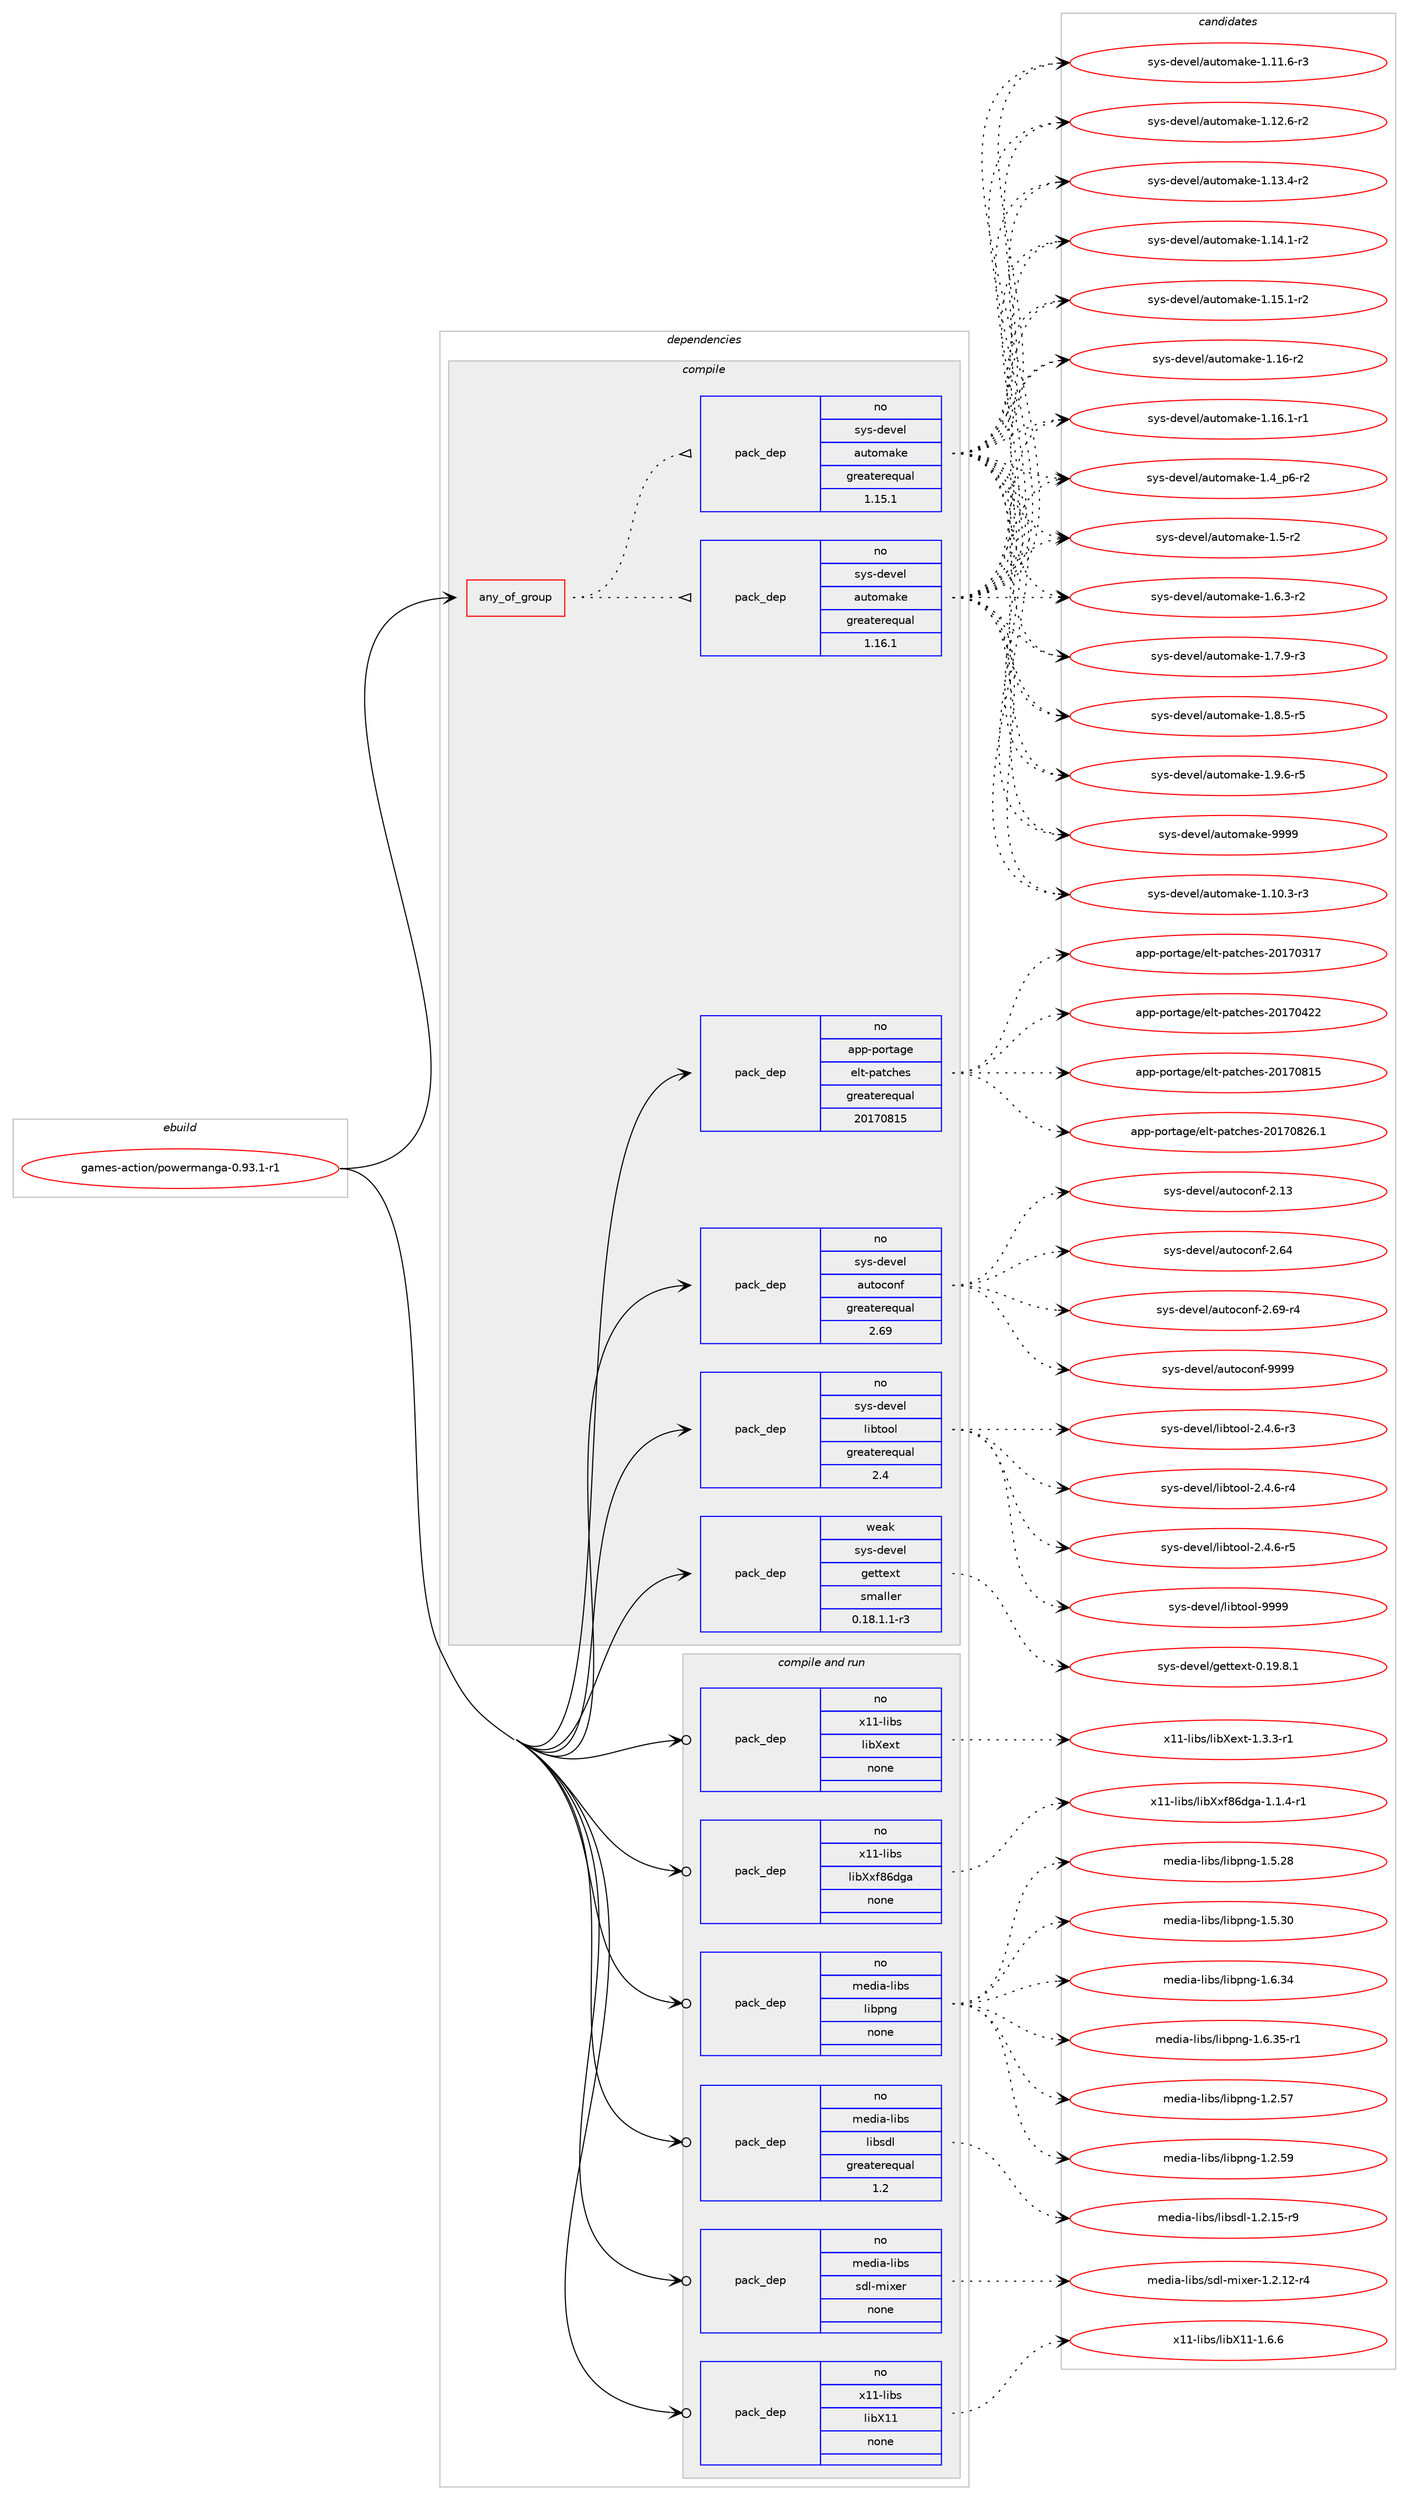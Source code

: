 digraph prolog {

# *************
# Graph options
# *************

newrank=true;
concentrate=true;
compound=true;
graph [rankdir=LR,fontname=Helvetica,fontsize=10,ranksep=1.5];#, ranksep=2.5, nodesep=0.2];
edge  [arrowhead=vee];
node  [fontname=Helvetica,fontsize=10];

# **********
# The ebuild
# **********

subgraph cluster_leftcol {
color=gray;
rank=same;
label=<<i>ebuild</i>>;
id [label="games-action/powermanga-0.93.1-r1", color=red, width=4, href="../games-action/powermanga-0.93.1-r1.svg"];
}

# ****************
# The dependencies
# ****************

subgraph cluster_midcol {
color=gray;
label=<<i>dependencies</i>>;
subgraph cluster_compile {
fillcolor="#eeeeee";
style=filled;
label=<<i>compile</i>>;
subgraph any133 {
dependency6694 [label=<<TABLE BORDER="0" CELLBORDER="1" CELLSPACING="0" CELLPADDING="4"><TR><TD CELLPADDING="10">any_of_group</TD></TR></TABLE>>, shape=none, color=red];subgraph pack5111 {
dependency6695 [label=<<TABLE BORDER="0" CELLBORDER="1" CELLSPACING="0" CELLPADDING="4" WIDTH="220"><TR><TD ROWSPAN="6" CELLPADDING="30">pack_dep</TD></TR><TR><TD WIDTH="110">no</TD></TR><TR><TD>sys-devel</TD></TR><TR><TD>automake</TD></TR><TR><TD>greaterequal</TD></TR><TR><TD>1.16.1</TD></TR></TABLE>>, shape=none, color=blue];
}
dependency6694:e -> dependency6695:w [weight=20,style="dotted",arrowhead="oinv"];
subgraph pack5112 {
dependency6696 [label=<<TABLE BORDER="0" CELLBORDER="1" CELLSPACING="0" CELLPADDING="4" WIDTH="220"><TR><TD ROWSPAN="6" CELLPADDING="30">pack_dep</TD></TR><TR><TD WIDTH="110">no</TD></TR><TR><TD>sys-devel</TD></TR><TR><TD>automake</TD></TR><TR><TD>greaterequal</TD></TR><TR><TD>1.15.1</TD></TR></TABLE>>, shape=none, color=blue];
}
dependency6694:e -> dependency6696:w [weight=20,style="dotted",arrowhead="oinv"];
}
id:e -> dependency6694:w [weight=20,style="solid",arrowhead="vee"];
subgraph pack5113 {
dependency6697 [label=<<TABLE BORDER="0" CELLBORDER="1" CELLSPACING="0" CELLPADDING="4" WIDTH="220"><TR><TD ROWSPAN="6" CELLPADDING="30">pack_dep</TD></TR><TR><TD WIDTH="110">no</TD></TR><TR><TD>app-portage</TD></TR><TR><TD>elt-patches</TD></TR><TR><TD>greaterequal</TD></TR><TR><TD>20170815</TD></TR></TABLE>>, shape=none, color=blue];
}
id:e -> dependency6697:w [weight=20,style="solid",arrowhead="vee"];
subgraph pack5114 {
dependency6698 [label=<<TABLE BORDER="0" CELLBORDER="1" CELLSPACING="0" CELLPADDING="4" WIDTH="220"><TR><TD ROWSPAN="6" CELLPADDING="30">pack_dep</TD></TR><TR><TD WIDTH="110">no</TD></TR><TR><TD>sys-devel</TD></TR><TR><TD>autoconf</TD></TR><TR><TD>greaterequal</TD></TR><TR><TD>2.69</TD></TR></TABLE>>, shape=none, color=blue];
}
id:e -> dependency6698:w [weight=20,style="solid",arrowhead="vee"];
subgraph pack5115 {
dependency6699 [label=<<TABLE BORDER="0" CELLBORDER="1" CELLSPACING="0" CELLPADDING="4" WIDTH="220"><TR><TD ROWSPAN="6" CELLPADDING="30">pack_dep</TD></TR><TR><TD WIDTH="110">no</TD></TR><TR><TD>sys-devel</TD></TR><TR><TD>libtool</TD></TR><TR><TD>greaterequal</TD></TR><TR><TD>2.4</TD></TR></TABLE>>, shape=none, color=blue];
}
id:e -> dependency6699:w [weight=20,style="solid",arrowhead="vee"];
subgraph pack5116 {
dependency6700 [label=<<TABLE BORDER="0" CELLBORDER="1" CELLSPACING="0" CELLPADDING="4" WIDTH="220"><TR><TD ROWSPAN="6" CELLPADDING="30">pack_dep</TD></TR><TR><TD WIDTH="110">weak</TD></TR><TR><TD>sys-devel</TD></TR><TR><TD>gettext</TD></TR><TR><TD>smaller</TD></TR><TR><TD>0.18.1.1-r3</TD></TR></TABLE>>, shape=none, color=blue];
}
id:e -> dependency6700:w [weight=20,style="solid",arrowhead="vee"];
}
subgraph cluster_compileandrun {
fillcolor="#eeeeee";
style=filled;
label=<<i>compile and run</i>>;
subgraph pack5117 {
dependency6701 [label=<<TABLE BORDER="0" CELLBORDER="1" CELLSPACING="0" CELLPADDING="4" WIDTH="220"><TR><TD ROWSPAN="6" CELLPADDING="30">pack_dep</TD></TR><TR><TD WIDTH="110">no</TD></TR><TR><TD>media-libs</TD></TR><TR><TD>libpng</TD></TR><TR><TD>none</TD></TR><TR><TD></TD></TR></TABLE>>, shape=none, color=blue];
}
id:e -> dependency6701:w [weight=20,style="solid",arrowhead="odotvee"];
subgraph pack5118 {
dependency6702 [label=<<TABLE BORDER="0" CELLBORDER="1" CELLSPACING="0" CELLPADDING="4" WIDTH="220"><TR><TD ROWSPAN="6" CELLPADDING="30">pack_dep</TD></TR><TR><TD WIDTH="110">no</TD></TR><TR><TD>media-libs</TD></TR><TR><TD>libsdl</TD></TR><TR><TD>greaterequal</TD></TR><TR><TD>1.2</TD></TR></TABLE>>, shape=none, color=blue];
}
id:e -> dependency6702:w [weight=20,style="solid",arrowhead="odotvee"];
subgraph pack5119 {
dependency6703 [label=<<TABLE BORDER="0" CELLBORDER="1" CELLSPACING="0" CELLPADDING="4" WIDTH="220"><TR><TD ROWSPAN="6" CELLPADDING="30">pack_dep</TD></TR><TR><TD WIDTH="110">no</TD></TR><TR><TD>media-libs</TD></TR><TR><TD>sdl-mixer</TD></TR><TR><TD>none</TD></TR><TR><TD></TD></TR></TABLE>>, shape=none, color=blue];
}
id:e -> dependency6703:w [weight=20,style="solid",arrowhead="odotvee"];
subgraph pack5120 {
dependency6704 [label=<<TABLE BORDER="0" CELLBORDER="1" CELLSPACING="0" CELLPADDING="4" WIDTH="220"><TR><TD ROWSPAN="6" CELLPADDING="30">pack_dep</TD></TR><TR><TD WIDTH="110">no</TD></TR><TR><TD>x11-libs</TD></TR><TR><TD>libX11</TD></TR><TR><TD>none</TD></TR><TR><TD></TD></TR></TABLE>>, shape=none, color=blue];
}
id:e -> dependency6704:w [weight=20,style="solid",arrowhead="odotvee"];
subgraph pack5121 {
dependency6705 [label=<<TABLE BORDER="0" CELLBORDER="1" CELLSPACING="0" CELLPADDING="4" WIDTH="220"><TR><TD ROWSPAN="6" CELLPADDING="30">pack_dep</TD></TR><TR><TD WIDTH="110">no</TD></TR><TR><TD>x11-libs</TD></TR><TR><TD>libXext</TD></TR><TR><TD>none</TD></TR><TR><TD></TD></TR></TABLE>>, shape=none, color=blue];
}
id:e -> dependency6705:w [weight=20,style="solid",arrowhead="odotvee"];
subgraph pack5122 {
dependency6706 [label=<<TABLE BORDER="0" CELLBORDER="1" CELLSPACING="0" CELLPADDING="4" WIDTH="220"><TR><TD ROWSPAN="6" CELLPADDING="30">pack_dep</TD></TR><TR><TD WIDTH="110">no</TD></TR><TR><TD>x11-libs</TD></TR><TR><TD>libXxf86dga</TD></TR><TR><TD>none</TD></TR><TR><TD></TD></TR></TABLE>>, shape=none, color=blue];
}
id:e -> dependency6706:w [weight=20,style="solid",arrowhead="odotvee"];
}
subgraph cluster_run {
fillcolor="#eeeeee";
style=filled;
label=<<i>run</i>>;
}
}

# **************
# The candidates
# **************

subgraph cluster_choices {
rank=same;
color=gray;
label=<<i>candidates</i>>;

subgraph choice5111 {
color=black;
nodesep=1;
choice11512111545100101118101108479711711611110997107101454946494846514511451 [label="sys-devel/automake-1.10.3-r3", color=red, width=4,href="../sys-devel/automake-1.10.3-r3.svg"];
choice11512111545100101118101108479711711611110997107101454946494946544511451 [label="sys-devel/automake-1.11.6-r3", color=red, width=4,href="../sys-devel/automake-1.11.6-r3.svg"];
choice11512111545100101118101108479711711611110997107101454946495046544511450 [label="sys-devel/automake-1.12.6-r2", color=red, width=4,href="../sys-devel/automake-1.12.6-r2.svg"];
choice11512111545100101118101108479711711611110997107101454946495146524511450 [label="sys-devel/automake-1.13.4-r2", color=red, width=4,href="../sys-devel/automake-1.13.4-r2.svg"];
choice11512111545100101118101108479711711611110997107101454946495246494511450 [label="sys-devel/automake-1.14.1-r2", color=red, width=4,href="../sys-devel/automake-1.14.1-r2.svg"];
choice11512111545100101118101108479711711611110997107101454946495346494511450 [label="sys-devel/automake-1.15.1-r2", color=red, width=4,href="../sys-devel/automake-1.15.1-r2.svg"];
choice1151211154510010111810110847971171161111099710710145494649544511450 [label="sys-devel/automake-1.16-r2", color=red, width=4,href="../sys-devel/automake-1.16-r2.svg"];
choice11512111545100101118101108479711711611110997107101454946495446494511449 [label="sys-devel/automake-1.16.1-r1", color=red, width=4,href="../sys-devel/automake-1.16.1-r1.svg"];
choice115121115451001011181011084797117116111109971071014549465295112544511450 [label="sys-devel/automake-1.4_p6-r2", color=red, width=4,href="../sys-devel/automake-1.4_p6-r2.svg"];
choice11512111545100101118101108479711711611110997107101454946534511450 [label="sys-devel/automake-1.5-r2", color=red, width=4,href="../sys-devel/automake-1.5-r2.svg"];
choice115121115451001011181011084797117116111109971071014549465446514511450 [label="sys-devel/automake-1.6.3-r2", color=red, width=4,href="../sys-devel/automake-1.6.3-r2.svg"];
choice115121115451001011181011084797117116111109971071014549465546574511451 [label="sys-devel/automake-1.7.9-r3", color=red, width=4,href="../sys-devel/automake-1.7.9-r3.svg"];
choice115121115451001011181011084797117116111109971071014549465646534511453 [label="sys-devel/automake-1.8.5-r5", color=red, width=4,href="../sys-devel/automake-1.8.5-r5.svg"];
choice115121115451001011181011084797117116111109971071014549465746544511453 [label="sys-devel/automake-1.9.6-r5", color=red, width=4,href="../sys-devel/automake-1.9.6-r5.svg"];
choice115121115451001011181011084797117116111109971071014557575757 [label="sys-devel/automake-9999", color=red, width=4,href="../sys-devel/automake-9999.svg"];
dependency6695:e -> choice11512111545100101118101108479711711611110997107101454946494846514511451:w [style=dotted,weight="100"];
dependency6695:e -> choice11512111545100101118101108479711711611110997107101454946494946544511451:w [style=dotted,weight="100"];
dependency6695:e -> choice11512111545100101118101108479711711611110997107101454946495046544511450:w [style=dotted,weight="100"];
dependency6695:e -> choice11512111545100101118101108479711711611110997107101454946495146524511450:w [style=dotted,weight="100"];
dependency6695:e -> choice11512111545100101118101108479711711611110997107101454946495246494511450:w [style=dotted,weight="100"];
dependency6695:e -> choice11512111545100101118101108479711711611110997107101454946495346494511450:w [style=dotted,weight="100"];
dependency6695:e -> choice1151211154510010111810110847971171161111099710710145494649544511450:w [style=dotted,weight="100"];
dependency6695:e -> choice11512111545100101118101108479711711611110997107101454946495446494511449:w [style=dotted,weight="100"];
dependency6695:e -> choice115121115451001011181011084797117116111109971071014549465295112544511450:w [style=dotted,weight="100"];
dependency6695:e -> choice11512111545100101118101108479711711611110997107101454946534511450:w [style=dotted,weight="100"];
dependency6695:e -> choice115121115451001011181011084797117116111109971071014549465446514511450:w [style=dotted,weight="100"];
dependency6695:e -> choice115121115451001011181011084797117116111109971071014549465546574511451:w [style=dotted,weight="100"];
dependency6695:e -> choice115121115451001011181011084797117116111109971071014549465646534511453:w [style=dotted,weight="100"];
dependency6695:e -> choice115121115451001011181011084797117116111109971071014549465746544511453:w [style=dotted,weight="100"];
dependency6695:e -> choice115121115451001011181011084797117116111109971071014557575757:w [style=dotted,weight="100"];
}
subgraph choice5112 {
color=black;
nodesep=1;
choice11512111545100101118101108479711711611110997107101454946494846514511451 [label="sys-devel/automake-1.10.3-r3", color=red, width=4,href="../sys-devel/automake-1.10.3-r3.svg"];
choice11512111545100101118101108479711711611110997107101454946494946544511451 [label="sys-devel/automake-1.11.6-r3", color=red, width=4,href="../sys-devel/automake-1.11.6-r3.svg"];
choice11512111545100101118101108479711711611110997107101454946495046544511450 [label="sys-devel/automake-1.12.6-r2", color=red, width=4,href="../sys-devel/automake-1.12.6-r2.svg"];
choice11512111545100101118101108479711711611110997107101454946495146524511450 [label="sys-devel/automake-1.13.4-r2", color=red, width=4,href="../sys-devel/automake-1.13.4-r2.svg"];
choice11512111545100101118101108479711711611110997107101454946495246494511450 [label="sys-devel/automake-1.14.1-r2", color=red, width=4,href="../sys-devel/automake-1.14.1-r2.svg"];
choice11512111545100101118101108479711711611110997107101454946495346494511450 [label="sys-devel/automake-1.15.1-r2", color=red, width=4,href="../sys-devel/automake-1.15.1-r2.svg"];
choice1151211154510010111810110847971171161111099710710145494649544511450 [label="sys-devel/automake-1.16-r2", color=red, width=4,href="../sys-devel/automake-1.16-r2.svg"];
choice11512111545100101118101108479711711611110997107101454946495446494511449 [label="sys-devel/automake-1.16.1-r1", color=red, width=4,href="../sys-devel/automake-1.16.1-r1.svg"];
choice115121115451001011181011084797117116111109971071014549465295112544511450 [label="sys-devel/automake-1.4_p6-r2", color=red, width=4,href="../sys-devel/automake-1.4_p6-r2.svg"];
choice11512111545100101118101108479711711611110997107101454946534511450 [label="sys-devel/automake-1.5-r2", color=red, width=4,href="../sys-devel/automake-1.5-r2.svg"];
choice115121115451001011181011084797117116111109971071014549465446514511450 [label="sys-devel/automake-1.6.3-r2", color=red, width=4,href="../sys-devel/automake-1.6.3-r2.svg"];
choice115121115451001011181011084797117116111109971071014549465546574511451 [label="sys-devel/automake-1.7.9-r3", color=red, width=4,href="../sys-devel/automake-1.7.9-r3.svg"];
choice115121115451001011181011084797117116111109971071014549465646534511453 [label="sys-devel/automake-1.8.5-r5", color=red, width=4,href="../sys-devel/automake-1.8.5-r5.svg"];
choice115121115451001011181011084797117116111109971071014549465746544511453 [label="sys-devel/automake-1.9.6-r5", color=red, width=4,href="../sys-devel/automake-1.9.6-r5.svg"];
choice115121115451001011181011084797117116111109971071014557575757 [label="sys-devel/automake-9999", color=red, width=4,href="../sys-devel/automake-9999.svg"];
dependency6696:e -> choice11512111545100101118101108479711711611110997107101454946494846514511451:w [style=dotted,weight="100"];
dependency6696:e -> choice11512111545100101118101108479711711611110997107101454946494946544511451:w [style=dotted,weight="100"];
dependency6696:e -> choice11512111545100101118101108479711711611110997107101454946495046544511450:w [style=dotted,weight="100"];
dependency6696:e -> choice11512111545100101118101108479711711611110997107101454946495146524511450:w [style=dotted,weight="100"];
dependency6696:e -> choice11512111545100101118101108479711711611110997107101454946495246494511450:w [style=dotted,weight="100"];
dependency6696:e -> choice11512111545100101118101108479711711611110997107101454946495346494511450:w [style=dotted,weight="100"];
dependency6696:e -> choice1151211154510010111810110847971171161111099710710145494649544511450:w [style=dotted,weight="100"];
dependency6696:e -> choice11512111545100101118101108479711711611110997107101454946495446494511449:w [style=dotted,weight="100"];
dependency6696:e -> choice115121115451001011181011084797117116111109971071014549465295112544511450:w [style=dotted,weight="100"];
dependency6696:e -> choice11512111545100101118101108479711711611110997107101454946534511450:w [style=dotted,weight="100"];
dependency6696:e -> choice115121115451001011181011084797117116111109971071014549465446514511450:w [style=dotted,weight="100"];
dependency6696:e -> choice115121115451001011181011084797117116111109971071014549465546574511451:w [style=dotted,weight="100"];
dependency6696:e -> choice115121115451001011181011084797117116111109971071014549465646534511453:w [style=dotted,weight="100"];
dependency6696:e -> choice115121115451001011181011084797117116111109971071014549465746544511453:w [style=dotted,weight="100"];
dependency6696:e -> choice115121115451001011181011084797117116111109971071014557575757:w [style=dotted,weight="100"];
}
subgraph choice5113 {
color=black;
nodesep=1;
choice97112112451121111141169710310147101108116451129711699104101115455048495548514955 [label="app-portage/elt-patches-20170317", color=red, width=4,href="../app-portage/elt-patches-20170317.svg"];
choice97112112451121111141169710310147101108116451129711699104101115455048495548525050 [label="app-portage/elt-patches-20170422", color=red, width=4,href="../app-portage/elt-patches-20170422.svg"];
choice97112112451121111141169710310147101108116451129711699104101115455048495548564953 [label="app-portage/elt-patches-20170815", color=red, width=4,href="../app-portage/elt-patches-20170815.svg"];
choice971121124511211111411697103101471011081164511297116991041011154550484955485650544649 [label="app-portage/elt-patches-20170826.1", color=red, width=4,href="../app-portage/elt-patches-20170826.1.svg"];
dependency6697:e -> choice97112112451121111141169710310147101108116451129711699104101115455048495548514955:w [style=dotted,weight="100"];
dependency6697:e -> choice97112112451121111141169710310147101108116451129711699104101115455048495548525050:w [style=dotted,weight="100"];
dependency6697:e -> choice97112112451121111141169710310147101108116451129711699104101115455048495548564953:w [style=dotted,weight="100"];
dependency6697:e -> choice971121124511211111411697103101471011081164511297116991041011154550484955485650544649:w [style=dotted,weight="100"];
}
subgraph choice5114 {
color=black;
nodesep=1;
choice115121115451001011181011084797117116111991111101024550464951 [label="sys-devel/autoconf-2.13", color=red, width=4,href="../sys-devel/autoconf-2.13.svg"];
choice115121115451001011181011084797117116111991111101024550465452 [label="sys-devel/autoconf-2.64", color=red, width=4,href="../sys-devel/autoconf-2.64.svg"];
choice1151211154510010111810110847971171161119911111010245504654574511452 [label="sys-devel/autoconf-2.69-r4", color=red, width=4,href="../sys-devel/autoconf-2.69-r4.svg"];
choice115121115451001011181011084797117116111991111101024557575757 [label="sys-devel/autoconf-9999", color=red, width=4,href="../sys-devel/autoconf-9999.svg"];
dependency6698:e -> choice115121115451001011181011084797117116111991111101024550464951:w [style=dotted,weight="100"];
dependency6698:e -> choice115121115451001011181011084797117116111991111101024550465452:w [style=dotted,weight="100"];
dependency6698:e -> choice1151211154510010111810110847971171161119911111010245504654574511452:w [style=dotted,weight="100"];
dependency6698:e -> choice115121115451001011181011084797117116111991111101024557575757:w [style=dotted,weight="100"];
}
subgraph choice5115 {
color=black;
nodesep=1;
choice1151211154510010111810110847108105981161111111084550465246544511451 [label="sys-devel/libtool-2.4.6-r3", color=red, width=4,href="../sys-devel/libtool-2.4.6-r3.svg"];
choice1151211154510010111810110847108105981161111111084550465246544511452 [label="sys-devel/libtool-2.4.6-r4", color=red, width=4,href="../sys-devel/libtool-2.4.6-r4.svg"];
choice1151211154510010111810110847108105981161111111084550465246544511453 [label="sys-devel/libtool-2.4.6-r5", color=red, width=4,href="../sys-devel/libtool-2.4.6-r5.svg"];
choice1151211154510010111810110847108105981161111111084557575757 [label="sys-devel/libtool-9999", color=red, width=4,href="../sys-devel/libtool-9999.svg"];
dependency6699:e -> choice1151211154510010111810110847108105981161111111084550465246544511451:w [style=dotted,weight="100"];
dependency6699:e -> choice1151211154510010111810110847108105981161111111084550465246544511452:w [style=dotted,weight="100"];
dependency6699:e -> choice1151211154510010111810110847108105981161111111084550465246544511453:w [style=dotted,weight="100"];
dependency6699:e -> choice1151211154510010111810110847108105981161111111084557575757:w [style=dotted,weight="100"];
}
subgraph choice5116 {
color=black;
nodesep=1;
choice1151211154510010111810110847103101116116101120116454846495746564649 [label="sys-devel/gettext-0.19.8.1", color=red, width=4,href="../sys-devel/gettext-0.19.8.1.svg"];
dependency6700:e -> choice1151211154510010111810110847103101116116101120116454846495746564649:w [style=dotted,weight="100"];
}
subgraph choice5117 {
color=black;
nodesep=1;
choice109101100105974510810598115471081059811211010345494650465355 [label="media-libs/libpng-1.2.57", color=red, width=4,href="../media-libs/libpng-1.2.57.svg"];
choice109101100105974510810598115471081059811211010345494650465357 [label="media-libs/libpng-1.2.59", color=red, width=4,href="../media-libs/libpng-1.2.59.svg"];
choice109101100105974510810598115471081059811211010345494653465056 [label="media-libs/libpng-1.5.28", color=red, width=4,href="../media-libs/libpng-1.5.28.svg"];
choice109101100105974510810598115471081059811211010345494653465148 [label="media-libs/libpng-1.5.30", color=red, width=4,href="../media-libs/libpng-1.5.30.svg"];
choice109101100105974510810598115471081059811211010345494654465152 [label="media-libs/libpng-1.6.34", color=red, width=4,href="../media-libs/libpng-1.6.34.svg"];
choice1091011001059745108105981154710810598112110103454946544651534511449 [label="media-libs/libpng-1.6.35-r1", color=red, width=4,href="../media-libs/libpng-1.6.35-r1.svg"];
dependency6701:e -> choice109101100105974510810598115471081059811211010345494650465355:w [style=dotted,weight="100"];
dependency6701:e -> choice109101100105974510810598115471081059811211010345494650465357:w [style=dotted,weight="100"];
dependency6701:e -> choice109101100105974510810598115471081059811211010345494653465056:w [style=dotted,weight="100"];
dependency6701:e -> choice109101100105974510810598115471081059811211010345494653465148:w [style=dotted,weight="100"];
dependency6701:e -> choice109101100105974510810598115471081059811211010345494654465152:w [style=dotted,weight="100"];
dependency6701:e -> choice1091011001059745108105981154710810598112110103454946544651534511449:w [style=dotted,weight="100"];
}
subgraph choice5118 {
color=black;
nodesep=1;
choice1091011001059745108105981154710810598115100108454946504649534511457 [label="media-libs/libsdl-1.2.15-r9", color=red, width=4,href="../media-libs/libsdl-1.2.15-r9.svg"];
dependency6702:e -> choice1091011001059745108105981154710810598115100108454946504649534511457:w [style=dotted,weight="100"];
}
subgraph choice5119 {
color=black;
nodesep=1;
choice1091011001059745108105981154711510010845109105120101114454946504649504511452 [label="media-libs/sdl-mixer-1.2.12-r4", color=red, width=4,href="../media-libs/sdl-mixer-1.2.12-r4.svg"];
dependency6703:e -> choice1091011001059745108105981154711510010845109105120101114454946504649504511452:w [style=dotted,weight="100"];
}
subgraph choice5120 {
color=black;
nodesep=1;
choice120494945108105981154710810598884949454946544654 [label="x11-libs/libX11-1.6.6", color=red, width=4,href="../x11-libs/libX11-1.6.6.svg"];
dependency6704:e -> choice120494945108105981154710810598884949454946544654:w [style=dotted,weight="100"];
}
subgraph choice5121 {
color=black;
nodesep=1;
choice120494945108105981154710810598881011201164549465146514511449 [label="x11-libs/libXext-1.3.3-r1", color=red, width=4,href="../x11-libs/libXext-1.3.3-r1.svg"];
dependency6705:e -> choice120494945108105981154710810598881011201164549465146514511449:w [style=dotted,weight="100"];
}
subgraph choice5122 {
color=black;
nodesep=1;
choice120494945108105981154710810598881201025654100103974549464946524511449 [label="x11-libs/libXxf86dga-1.1.4-r1", color=red, width=4,href="../x11-libs/libXxf86dga-1.1.4-r1.svg"];
dependency6706:e -> choice120494945108105981154710810598881201025654100103974549464946524511449:w [style=dotted,weight="100"];
}
}

}
